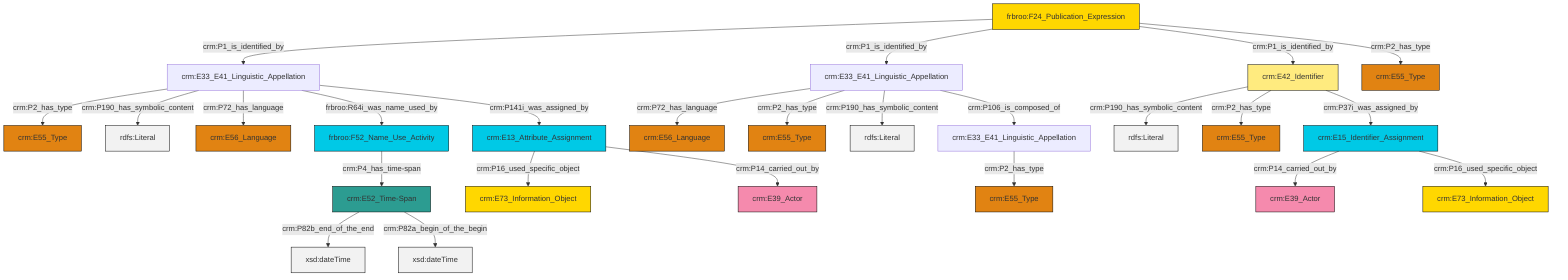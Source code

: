 graph TD
classDef Literal fill:#f2f2f2,stroke:#000000;
classDef CRM_Entity fill:#FFFFFF,stroke:#000000;
classDef Temporal_Entity fill:#00C9E6, stroke:#000000;
classDef Type fill:#E18312, stroke:#000000;
classDef Time-Span fill:#2C9C91, stroke:#000000;
classDef Appellation fill:#FFEB7F, stroke:#000000;
classDef Place fill:#008836, stroke:#000000;
classDef Persistent_Item fill:#B266B2, stroke:#000000;
classDef Conceptual_Object fill:#FFD700, stroke:#000000;
classDef Physical_Thing fill:#D2B48C, stroke:#000000;
classDef Actor fill:#f58aad, stroke:#000000;
classDef PC_Classes fill:#4ce600, stroke:#000000;
classDef Multi fill:#cccccc,stroke:#000000;

0["crm:E13_Attribute_Assignment"]:::Temporal_Entity -->|crm:P16_used_specific_object| 1["crm:E73_Information_Object"]:::Conceptual_Object
4["crm:E33_E41_Linguistic_Appellation"]:::Default -->|crm:P2_has_type| 5["crm:E55_Type"]:::Type
10["frbroo:F24_Publication_Expression"]:::Conceptual_Object -->|crm:P1_is_identified_by| 4["crm:E33_E41_Linguistic_Appellation"]:::Default
12["crm:E33_E41_Linguistic_Appellation"]:::Default -->|crm:P72_has_language| 13["crm:E56_Language"]:::Type
12["crm:E33_E41_Linguistic_Appellation"]:::Default -->|crm:P2_has_type| 18["crm:E55_Type"]:::Type
10["frbroo:F24_Publication_Expression"]:::Conceptual_Object -->|crm:P1_is_identified_by| 12["crm:E33_E41_Linguistic_Appellation"]:::Default
8["crm:E52_Time-Span"]:::Time-Span -->|crm:P82b_end_of_the_end| 21[xsd:dateTime]:::Literal
22["frbroo:F52_Name_Use_Activity"]:::Temporal_Entity -->|crm:P4_has_time-span| 8["crm:E52_Time-Span"]:::Time-Span
12["crm:E33_E41_Linguistic_Appellation"]:::Default -->|crm:P190_has_symbolic_content| 29[rdfs:Literal]:::Literal
0["crm:E13_Attribute_Assignment"]:::Temporal_Entity -->|crm:P14_carried_out_by| 14["crm:E39_Actor"]:::Actor
4["crm:E33_E41_Linguistic_Appellation"]:::Default -->|crm:P190_has_symbolic_content| 30[rdfs:Literal]:::Literal
31["crm:E15_Identifier_Assignment"]:::Temporal_Entity -->|crm:P14_carried_out_by| 19["crm:E39_Actor"]:::Actor
6["crm:E33_E41_Linguistic_Appellation"]:::Default -->|crm:P2_has_type| 32["crm:E55_Type"]:::Type
35["crm:E42_Identifier"]:::Appellation -->|crm:P190_has_symbolic_content| 36[rdfs:Literal]:::Literal
4["crm:E33_E41_Linguistic_Appellation"]:::Default -->|crm:P72_has_language| 23["crm:E56_Language"]:::Type
8["crm:E52_Time-Span"]:::Time-Span -->|crm:P82a_begin_of_the_begin| 39[xsd:dateTime]:::Literal
35["crm:E42_Identifier"]:::Appellation -->|crm:P2_has_type| 26["crm:E55_Type"]:::Type
35["crm:E42_Identifier"]:::Appellation -->|crm:P37i_was_assigned_by| 31["crm:E15_Identifier_Assignment"]:::Temporal_Entity
4["crm:E33_E41_Linguistic_Appellation"]:::Default -->|frbroo:R64i_was_name_used_by| 22["frbroo:F52_Name_Use_Activity"]:::Temporal_Entity
4["crm:E33_E41_Linguistic_Appellation"]:::Default -->|crm:P141i_was_assigned_by| 0["crm:E13_Attribute_Assignment"]:::Temporal_Entity
10["frbroo:F24_Publication_Expression"]:::Conceptual_Object -->|crm:P1_is_identified_by| 35["crm:E42_Identifier"]:::Appellation
31["crm:E15_Identifier_Assignment"]:::Temporal_Entity -->|crm:P16_used_specific_object| 16["crm:E73_Information_Object"]:::Conceptual_Object
12["crm:E33_E41_Linguistic_Appellation"]:::Default -->|crm:P106_is_composed_of| 6["crm:E33_E41_Linguistic_Appellation"]:::Default
10["frbroo:F24_Publication_Expression"]:::Conceptual_Object -->|crm:P2_has_type| 2["crm:E55_Type"]:::Type